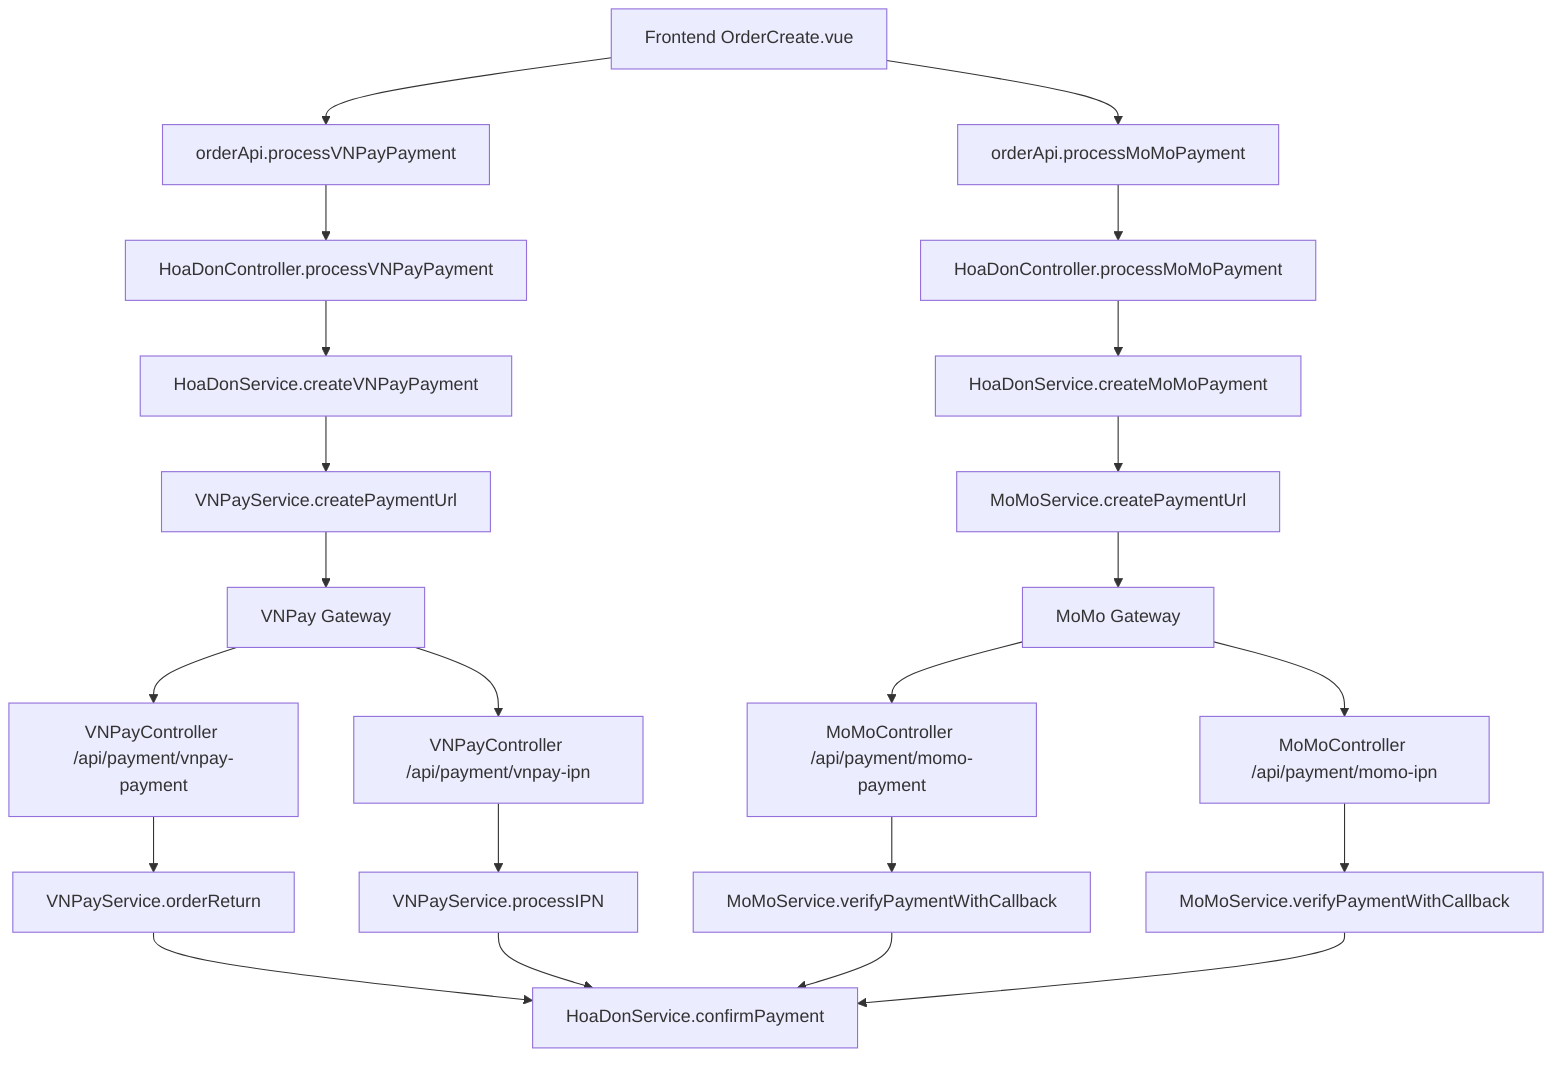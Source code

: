 graph TD
    A[Frontend OrderCreate.vue] --> B[orderApi.processVNPayPayment]
    A --> C[orderApi.processMoMoPayment]
    
    B --> D[HoaDonController.processVNPayPayment]
    C --> E[HoaDonController.processMoMoPayment]
    
    D --> F[HoaDonService.createVNPayPayment]
    E --> G[HoaDonService.createMoMoPayment]
    
    F --> H[VNPayService.createPaymentUrl]
    G --> I[MoMoService.createPaymentUrl]
    
    H --> J[VNPay Gateway]
    I --> K[MoMo Gateway]
    
    J --> L[VNPayController /api/payment/vnpay-payment]
    J --> M[VNPayController /api/payment/vnpay-ipn]
    K --> N[MoMoController /api/payment/momo-payment]
    K --> O[MoMoController /api/payment/momo-ipn]
    
    L --> P[VNPayService.orderReturn]
    M --> Q[VNPayService.processIPN]
    N --> R[MoMoService.verifyPaymentWithCallback]
    O --> S[MoMoService.verifyPaymentWithCallback]
    
    P --> T[HoaDonService.confirmPayment]
    Q --> T
    R --> T
    S --> T
